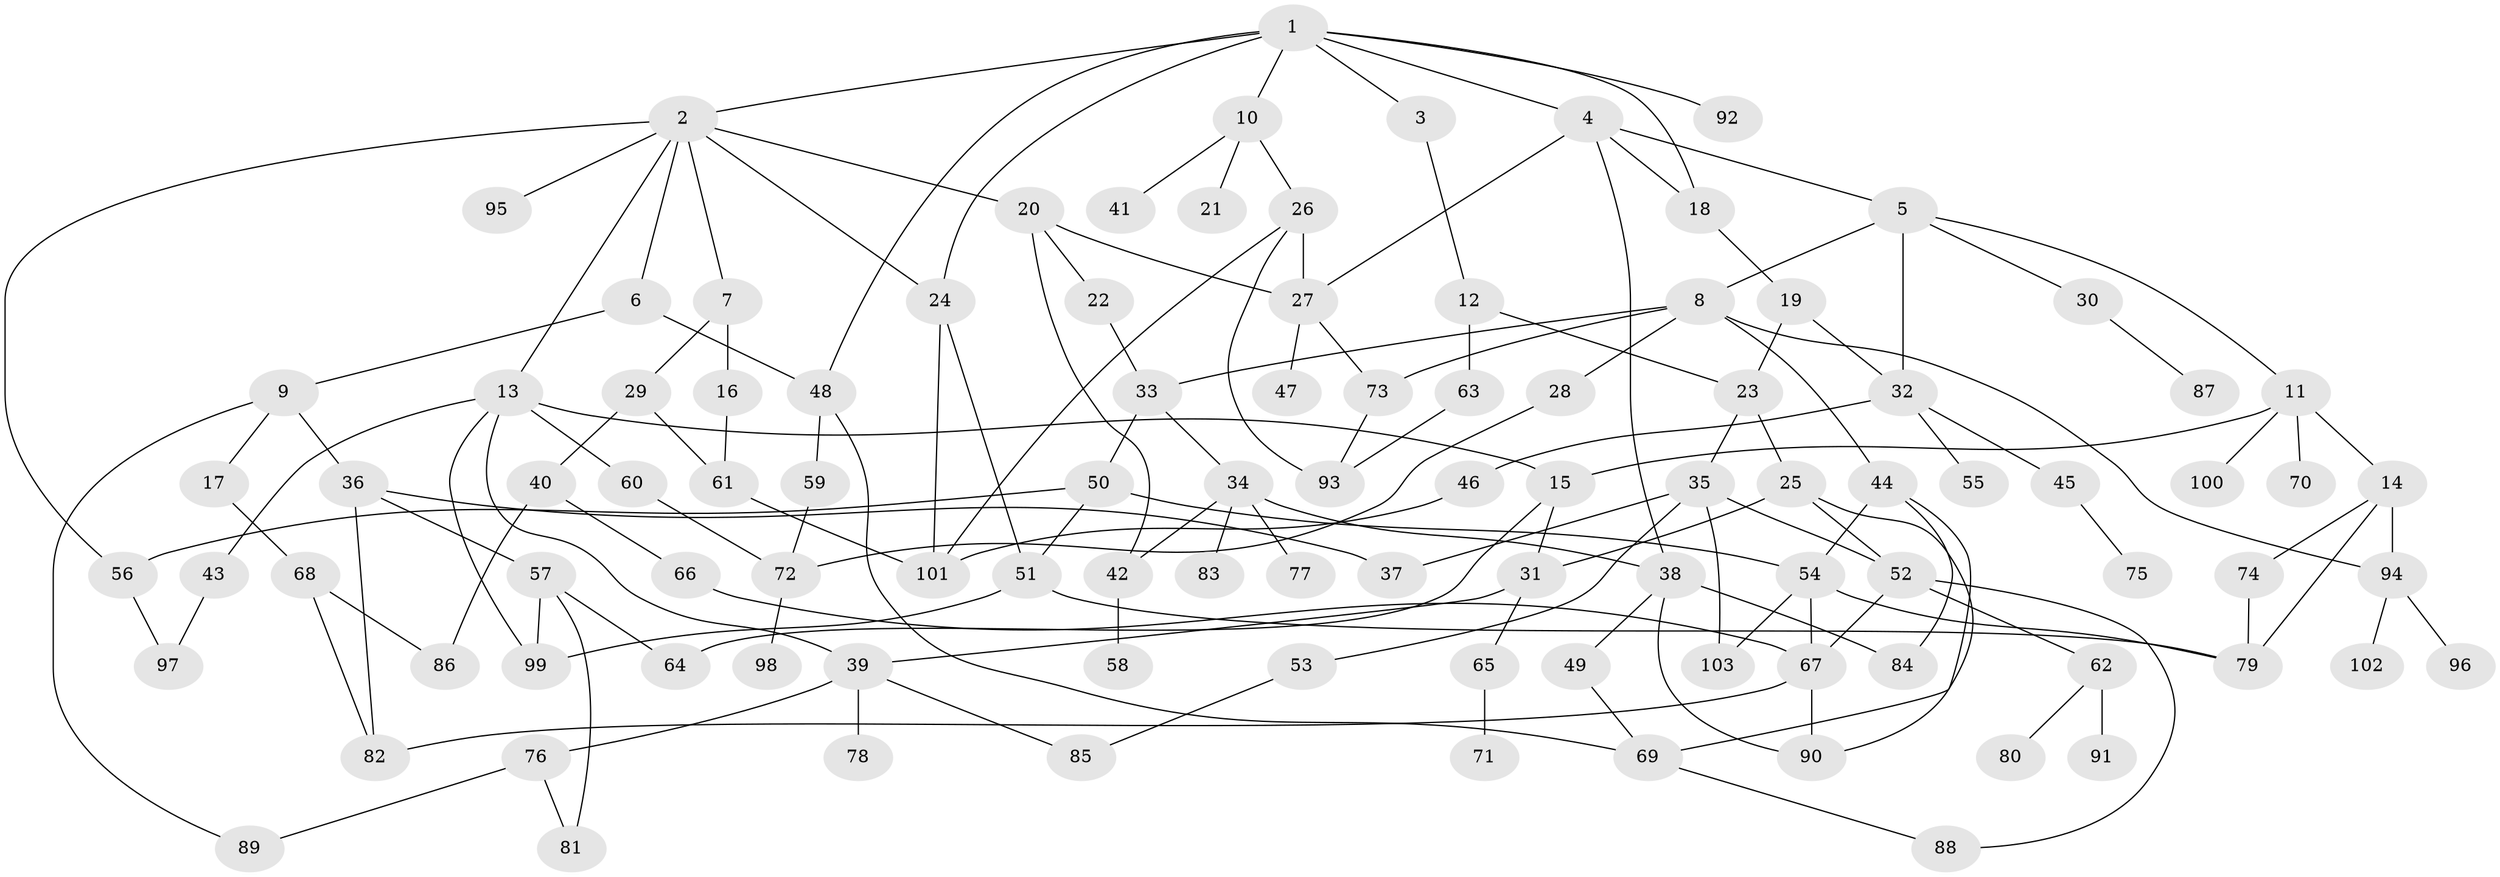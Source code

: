 // coarse degree distribution, {7: 0.046153846153846156, 2: 0.18461538461538463, 8: 0.03076923076923077, 5: 0.15384615384615385, 3: 0.15384615384615385, 4: 0.15384615384615385, 6: 0.07692307692307693, 1: 0.2}
// Generated by graph-tools (version 1.1) at 2025/51/02/27/25 19:51:39]
// undirected, 103 vertices, 152 edges
graph export_dot {
graph [start="1"]
  node [color=gray90,style=filled];
  1;
  2;
  3;
  4;
  5;
  6;
  7;
  8;
  9;
  10;
  11;
  12;
  13;
  14;
  15;
  16;
  17;
  18;
  19;
  20;
  21;
  22;
  23;
  24;
  25;
  26;
  27;
  28;
  29;
  30;
  31;
  32;
  33;
  34;
  35;
  36;
  37;
  38;
  39;
  40;
  41;
  42;
  43;
  44;
  45;
  46;
  47;
  48;
  49;
  50;
  51;
  52;
  53;
  54;
  55;
  56;
  57;
  58;
  59;
  60;
  61;
  62;
  63;
  64;
  65;
  66;
  67;
  68;
  69;
  70;
  71;
  72;
  73;
  74;
  75;
  76;
  77;
  78;
  79;
  80;
  81;
  82;
  83;
  84;
  85;
  86;
  87;
  88;
  89;
  90;
  91;
  92;
  93;
  94;
  95;
  96;
  97;
  98;
  99;
  100;
  101;
  102;
  103;
  1 -- 2;
  1 -- 3;
  1 -- 4;
  1 -- 10;
  1 -- 48;
  1 -- 92;
  1 -- 18;
  1 -- 24;
  2 -- 6;
  2 -- 7;
  2 -- 13;
  2 -- 20;
  2 -- 24;
  2 -- 95;
  2 -- 56;
  3 -- 12;
  4 -- 5;
  4 -- 18;
  4 -- 38;
  4 -- 27;
  5 -- 8;
  5 -- 11;
  5 -- 30;
  5 -- 32;
  6 -- 9;
  6 -- 48;
  7 -- 16;
  7 -- 29;
  8 -- 28;
  8 -- 44;
  8 -- 73;
  8 -- 94;
  8 -- 33;
  9 -- 17;
  9 -- 36;
  9 -- 89;
  10 -- 21;
  10 -- 26;
  10 -- 41;
  11 -- 14;
  11 -- 70;
  11 -- 100;
  11 -- 15;
  12 -- 63;
  12 -- 23;
  13 -- 15;
  13 -- 39;
  13 -- 43;
  13 -- 60;
  13 -- 99;
  14 -- 74;
  14 -- 79;
  14 -- 94;
  15 -- 64;
  15 -- 31;
  16 -- 61;
  17 -- 68;
  18 -- 19;
  19 -- 23;
  19 -- 32;
  20 -- 22;
  20 -- 42;
  20 -- 27;
  22 -- 33;
  23 -- 25;
  23 -- 35;
  24 -- 51;
  24 -- 101;
  25 -- 31;
  25 -- 52;
  25 -- 90;
  26 -- 27;
  26 -- 93;
  26 -- 101;
  27 -- 47;
  27 -- 73;
  28 -- 72;
  29 -- 40;
  29 -- 61;
  30 -- 87;
  31 -- 65;
  31 -- 39;
  32 -- 45;
  32 -- 46;
  32 -- 55;
  33 -- 34;
  33 -- 50;
  34 -- 38;
  34 -- 77;
  34 -- 83;
  34 -- 42;
  35 -- 37;
  35 -- 53;
  35 -- 52;
  35 -- 103;
  36 -- 57;
  36 -- 37;
  36 -- 82;
  38 -- 49;
  38 -- 90;
  38 -- 84;
  39 -- 76;
  39 -- 78;
  39 -- 85;
  40 -- 66;
  40 -- 86;
  42 -- 58;
  43 -- 97;
  44 -- 84;
  44 -- 69;
  44 -- 54;
  45 -- 75;
  46 -- 101;
  48 -- 59;
  48 -- 69;
  49 -- 69;
  50 -- 54;
  50 -- 56;
  50 -- 51;
  51 -- 79;
  51 -- 99;
  52 -- 62;
  52 -- 88;
  52 -- 67;
  53 -- 85;
  54 -- 67;
  54 -- 79;
  54 -- 103;
  56 -- 97;
  57 -- 81;
  57 -- 99;
  57 -- 64;
  59 -- 72;
  60 -- 72;
  61 -- 101;
  62 -- 80;
  62 -- 91;
  63 -- 93;
  65 -- 71;
  66 -- 67;
  67 -- 82;
  67 -- 90;
  68 -- 82;
  68 -- 86;
  69 -- 88;
  72 -- 98;
  73 -- 93;
  74 -- 79;
  76 -- 81;
  76 -- 89;
  94 -- 96;
  94 -- 102;
}
